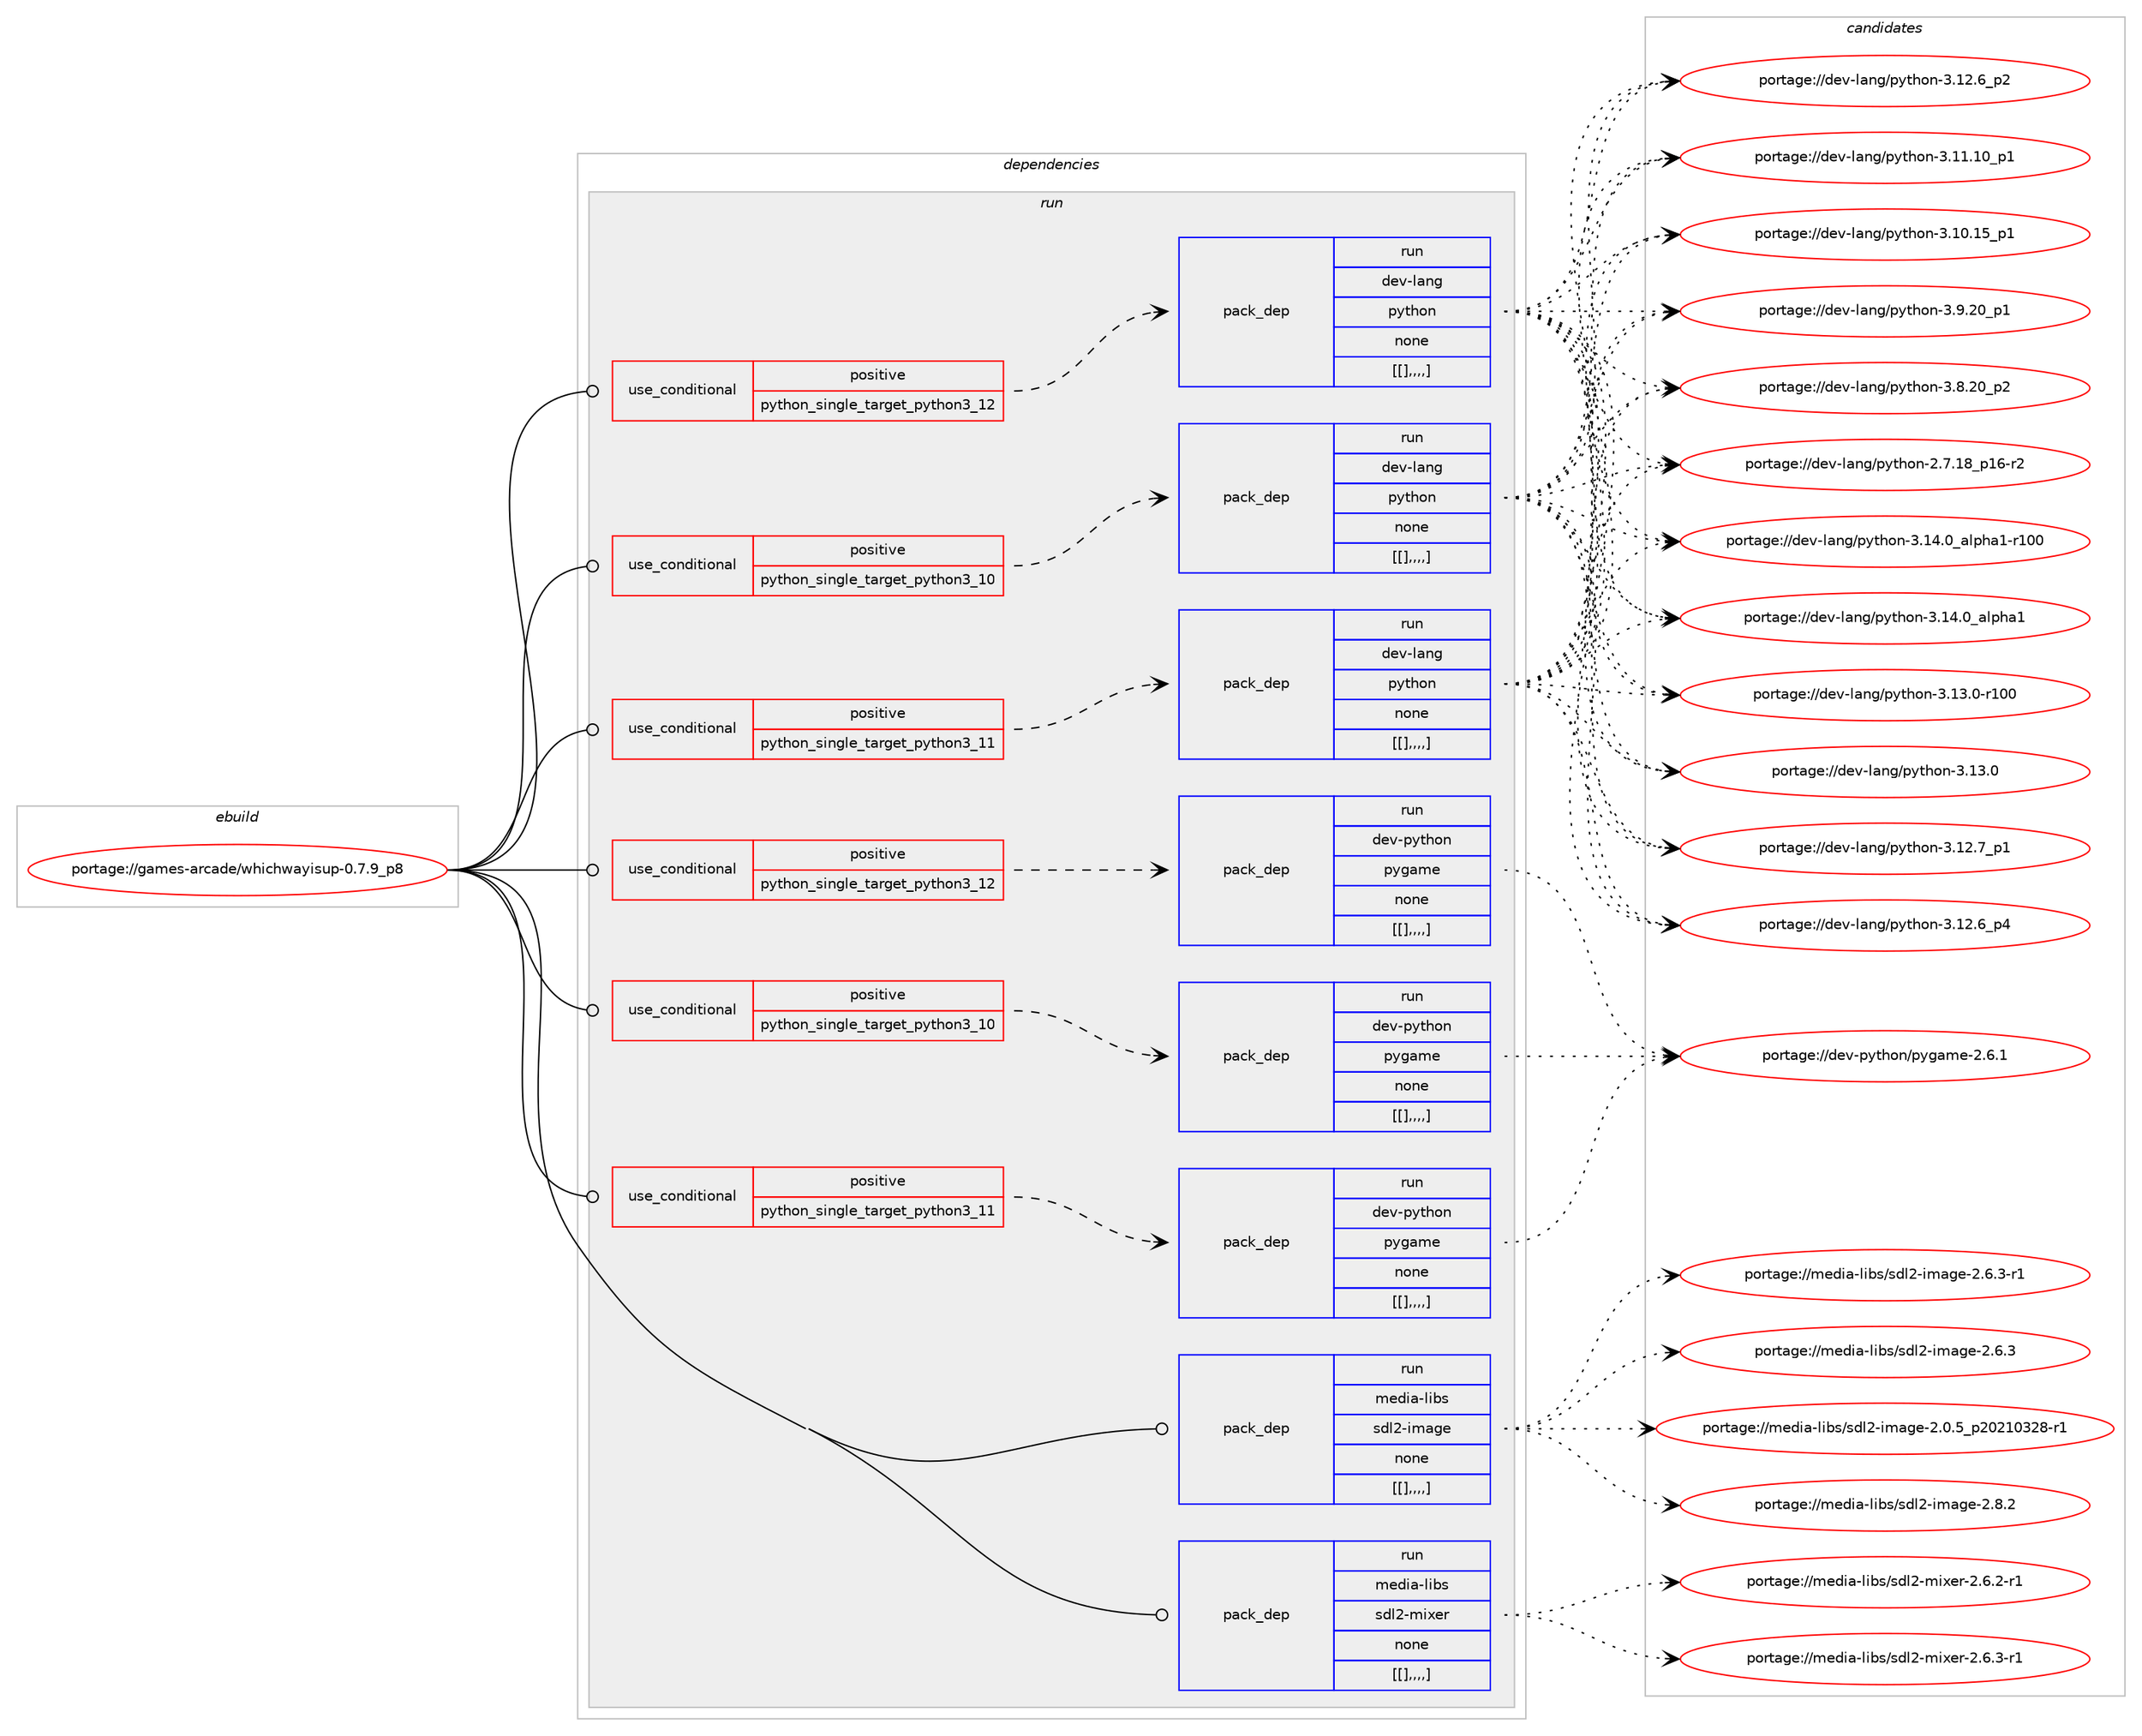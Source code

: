 digraph prolog {

# *************
# Graph options
# *************

newrank=true;
concentrate=true;
compound=true;
graph [rankdir=LR,fontname=Helvetica,fontsize=10,ranksep=1.5];#, ranksep=2.5, nodesep=0.2];
edge  [arrowhead=vee];
node  [fontname=Helvetica,fontsize=10];

# **********
# The ebuild
# **********

subgraph cluster_leftcol {
color=gray;
label=<<i>ebuild</i>>;
id [label="portage://games-arcade/whichwayisup-0.7.9_p8", color=red, width=4, href="../games-arcade/whichwayisup-0.7.9_p8.svg"];
}

# ****************
# The dependencies
# ****************

subgraph cluster_midcol {
color=gray;
label=<<i>dependencies</i>>;
subgraph cluster_compile {
fillcolor="#eeeeee";
style=filled;
label=<<i>compile</i>>;
}
subgraph cluster_compileandrun {
fillcolor="#eeeeee";
style=filled;
label=<<i>compile and run</i>>;
}
subgraph cluster_run {
fillcolor="#eeeeee";
style=filled;
label=<<i>run</i>>;
subgraph cond67715 {
dependency237447 [label=<<TABLE BORDER="0" CELLBORDER="1" CELLSPACING="0" CELLPADDING="4"><TR><TD ROWSPAN="3" CELLPADDING="10">use_conditional</TD></TR><TR><TD>positive</TD></TR><TR><TD>python_single_target_python3_10</TD></TR></TABLE>>, shape=none, color=red];
subgraph pack168165 {
dependency237449 [label=<<TABLE BORDER="0" CELLBORDER="1" CELLSPACING="0" CELLPADDING="4" WIDTH="220"><TR><TD ROWSPAN="6" CELLPADDING="30">pack_dep</TD></TR><TR><TD WIDTH="110">run</TD></TR><TR><TD>dev-lang</TD></TR><TR><TD>python</TD></TR><TR><TD>none</TD></TR><TR><TD>[[],,,,]</TD></TR></TABLE>>, shape=none, color=blue];
}
dependency237447:e -> dependency237449:w [weight=20,style="dashed",arrowhead="vee"];
}
id:e -> dependency237447:w [weight=20,style="solid",arrowhead="odot"];
subgraph cond67718 {
dependency237471 [label=<<TABLE BORDER="0" CELLBORDER="1" CELLSPACING="0" CELLPADDING="4"><TR><TD ROWSPAN="3" CELLPADDING="10">use_conditional</TD></TR><TR><TD>positive</TD></TR><TR><TD>python_single_target_python3_10</TD></TR></TABLE>>, shape=none, color=red];
subgraph pack168184 {
dependency237491 [label=<<TABLE BORDER="0" CELLBORDER="1" CELLSPACING="0" CELLPADDING="4" WIDTH="220"><TR><TD ROWSPAN="6" CELLPADDING="30">pack_dep</TD></TR><TR><TD WIDTH="110">run</TD></TR><TR><TD>dev-python</TD></TR><TR><TD>pygame</TD></TR><TR><TD>none</TD></TR><TR><TD>[[],,,,]</TD></TR></TABLE>>, shape=none, color=blue];
}
dependency237471:e -> dependency237491:w [weight=20,style="dashed",arrowhead="vee"];
}
id:e -> dependency237471:w [weight=20,style="solid",arrowhead="odot"];
subgraph cond67723 {
dependency237540 [label=<<TABLE BORDER="0" CELLBORDER="1" CELLSPACING="0" CELLPADDING="4"><TR><TD ROWSPAN="3" CELLPADDING="10">use_conditional</TD></TR><TR><TD>positive</TD></TR><TR><TD>python_single_target_python3_11</TD></TR></TABLE>>, shape=none, color=red];
subgraph pack168246 {
dependency237543 [label=<<TABLE BORDER="0" CELLBORDER="1" CELLSPACING="0" CELLPADDING="4" WIDTH="220"><TR><TD ROWSPAN="6" CELLPADDING="30">pack_dep</TD></TR><TR><TD WIDTH="110">run</TD></TR><TR><TD>dev-lang</TD></TR><TR><TD>python</TD></TR><TR><TD>none</TD></TR><TR><TD>[[],,,,]</TD></TR></TABLE>>, shape=none, color=blue];
}
dependency237540:e -> dependency237543:w [weight=20,style="dashed",arrowhead="vee"];
}
id:e -> dependency237540:w [weight=20,style="solid",arrowhead="odot"];
subgraph cond67726 {
dependency237561 [label=<<TABLE BORDER="0" CELLBORDER="1" CELLSPACING="0" CELLPADDING="4"><TR><TD ROWSPAN="3" CELLPADDING="10">use_conditional</TD></TR><TR><TD>positive</TD></TR><TR><TD>python_single_target_python3_11</TD></TR></TABLE>>, shape=none, color=red];
subgraph pack168262 {
dependency237621 [label=<<TABLE BORDER="0" CELLBORDER="1" CELLSPACING="0" CELLPADDING="4" WIDTH="220"><TR><TD ROWSPAN="6" CELLPADDING="30">pack_dep</TD></TR><TR><TD WIDTH="110">run</TD></TR><TR><TD>dev-python</TD></TR><TR><TD>pygame</TD></TR><TR><TD>none</TD></TR><TR><TD>[[],,,,]</TD></TR></TABLE>>, shape=none, color=blue];
}
dependency237561:e -> dependency237621:w [weight=20,style="dashed",arrowhead="vee"];
}
id:e -> dependency237561:w [weight=20,style="solid",arrowhead="odot"];
subgraph cond67733 {
dependency237640 [label=<<TABLE BORDER="0" CELLBORDER="1" CELLSPACING="0" CELLPADDING="4"><TR><TD ROWSPAN="3" CELLPADDING="10">use_conditional</TD></TR><TR><TD>positive</TD></TR><TR><TD>python_single_target_python3_12</TD></TR></TABLE>>, shape=none, color=red];
subgraph pack168425 {
dependency237770 [label=<<TABLE BORDER="0" CELLBORDER="1" CELLSPACING="0" CELLPADDING="4" WIDTH="220"><TR><TD ROWSPAN="6" CELLPADDING="30">pack_dep</TD></TR><TR><TD WIDTH="110">run</TD></TR><TR><TD>dev-lang</TD></TR><TR><TD>python</TD></TR><TR><TD>none</TD></TR><TR><TD>[[],,,,]</TD></TR></TABLE>>, shape=none, color=blue];
}
dependency237640:e -> dependency237770:w [weight=20,style="dashed",arrowhead="vee"];
}
id:e -> dependency237640:w [weight=20,style="solid",arrowhead="odot"];
subgraph cond67740 {
dependency237776 [label=<<TABLE BORDER="0" CELLBORDER="1" CELLSPACING="0" CELLPADDING="4"><TR><TD ROWSPAN="3" CELLPADDING="10">use_conditional</TD></TR><TR><TD>positive</TD></TR><TR><TD>python_single_target_python3_12</TD></TR></TABLE>>, shape=none, color=red];
subgraph pack168479 {
dependency237822 [label=<<TABLE BORDER="0" CELLBORDER="1" CELLSPACING="0" CELLPADDING="4" WIDTH="220"><TR><TD ROWSPAN="6" CELLPADDING="30">pack_dep</TD></TR><TR><TD WIDTH="110">run</TD></TR><TR><TD>dev-python</TD></TR><TR><TD>pygame</TD></TR><TR><TD>none</TD></TR><TR><TD>[[],,,,]</TD></TR></TABLE>>, shape=none, color=blue];
}
dependency237776:e -> dependency237822:w [weight=20,style="dashed",arrowhead="vee"];
}
id:e -> dependency237776:w [weight=20,style="solid",arrowhead="odot"];
subgraph pack168508 {
dependency237840 [label=<<TABLE BORDER="0" CELLBORDER="1" CELLSPACING="0" CELLPADDING="4" WIDTH="220"><TR><TD ROWSPAN="6" CELLPADDING="30">pack_dep</TD></TR><TR><TD WIDTH="110">run</TD></TR><TR><TD>media-libs</TD></TR><TR><TD>sdl2-image</TD></TR><TR><TD>none</TD></TR><TR><TD>[[],,,,]</TD></TR></TABLE>>, shape=none, color=blue];
}
id:e -> dependency237840:w [weight=20,style="solid",arrowhead="odot"];
subgraph pack168524 {
dependency237909 [label=<<TABLE BORDER="0" CELLBORDER="1" CELLSPACING="0" CELLPADDING="4" WIDTH="220"><TR><TD ROWSPAN="6" CELLPADDING="30">pack_dep</TD></TR><TR><TD WIDTH="110">run</TD></TR><TR><TD>media-libs</TD></TR><TR><TD>sdl2-mixer</TD></TR><TR><TD>none</TD></TR><TR><TD>[[],,,,]</TD></TR></TABLE>>, shape=none, color=blue];
}
id:e -> dependency237909:w [weight=20,style="solid",arrowhead="odot"];
}
}

# **************
# The candidates
# **************

subgraph cluster_choices {
rank=same;
color=gray;
label=<<i>candidates</i>>;

subgraph choice167730 {
color=black;
nodesep=1;
choice100101118451089711010347112121116104111110455146495246489597108112104974945114494848 [label="portage://dev-lang/python-3.14.0_alpha1-r100", color=red, width=4,href="../dev-lang/python-3.14.0_alpha1-r100.svg"];
choice1001011184510897110103471121211161041111104551464952464895971081121049749 [label="portage://dev-lang/python-3.14.0_alpha1", color=red, width=4,href="../dev-lang/python-3.14.0_alpha1.svg"];
choice1001011184510897110103471121211161041111104551464951464845114494848 [label="portage://dev-lang/python-3.13.0-r100", color=red, width=4,href="../dev-lang/python-3.13.0-r100.svg"];
choice10010111845108971101034711212111610411111045514649514648 [label="portage://dev-lang/python-3.13.0", color=red, width=4,href="../dev-lang/python-3.13.0.svg"];
choice100101118451089711010347112121116104111110455146495046559511249 [label="portage://dev-lang/python-3.12.7_p1", color=red, width=4,href="../dev-lang/python-3.12.7_p1.svg"];
choice100101118451089711010347112121116104111110455146495046549511252 [label="portage://dev-lang/python-3.12.6_p4", color=red, width=4,href="../dev-lang/python-3.12.6_p4.svg"];
choice100101118451089711010347112121116104111110455146495046549511250 [label="portage://dev-lang/python-3.12.6_p2", color=red, width=4,href="../dev-lang/python-3.12.6_p2.svg"];
choice10010111845108971101034711212111610411111045514649494649489511249 [label="portage://dev-lang/python-3.11.10_p1", color=red, width=4,href="../dev-lang/python-3.11.10_p1.svg"];
choice10010111845108971101034711212111610411111045514649484649539511249 [label="portage://dev-lang/python-3.10.15_p1", color=red, width=4,href="../dev-lang/python-3.10.15_p1.svg"];
choice100101118451089711010347112121116104111110455146574650489511249 [label="portage://dev-lang/python-3.9.20_p1", color=red, width=4,href="../dev-lang/python-3.9.20_p1.svg"];
choice100101118451089711010347112121116104111110455146564650489511250 [label="portage://dev-lang/python-3.8.20_p2", color=red, width=4,href="../dev-lang/python-3.8.20_p2.svg"];
choice100101118451089711010347112121116104111110455046554649569511249544511450 [label="portage://dev-lang/python-2.7.18_p16-r2", color=red, width=4,href="../dev-lang/python-2.7.18_p16-r2.svg"];
dependency237449:e -> choice100101118451089711010347112121116104111110455146495246489597108112104974945114494848:w [style=dotted,weight="100"];
dependency237449:e -> choice1001011184510897110103471121211161041111104551464952464895971081121049749:w [style=dotted,weight="100"];
dependency237449:e -> choice1001011184510897110103471121211161041111104551464951464845114494848:w [style=dotted,weight="100"];
dependency237449:e -> choice10010111845108971101034711212111610411111045514649514648:w [style=dotted,weight="100"];
dependency237449:e -> choice100101118451089711010347112121116104111110455146495046559511249:w [style=dotted,weight="100"];
dependency237449:e -> choice100101118451089711010347112121116104111110455146495046549511252:w [style=dotted,weight="100"];
dependency237449:e -> choice100101118451089711010347112121116104111110455146495046549511250:w [style=dotted,weight="100"];
dependency237449:e -> choice10010111845108971101034711212111610411111045514649494649489511249:w [style=dotted,weight="100"];
dependency237449:e -> choice10010111845108971101034711212111610411111045514649484649539511249:w [style=dotted,weight="100"];
dependency237449:e -> choice100101118451089711010347112121116104111110455146574650489511249:w [style=dotted,weight="100"];
dependency237449:e -> choice100101118451089711010347112121116104111110455146564650489511250:w [style=dotted,weight="100"];
dependency237449:e -> choice100101118451089711010347112121116104111110455046554649569511249544511450:w [style=dotted,weight="100"];
}
subgraph choice167746 {
color=black;
nodesep=1;
choice100101118451121211161041111104711212110397109101455046544649 [label="portage://dev-python/pygame-2.6.1", color=red, width=4,href="../dev-python/pygame-2.6.1.svg"];
dependency237491:e -> choice100101118451121211161041111104711212110397109101455046544649:w [style=dotted,weight="100"];
}
subgraph choice167749 {
color=black;
nodesep=1;
choice100101118451089711010347112121116104111110455146495246489597108112104974945114494848 [label="portage://dev-lang/python-3.14.0_alpha1-r100", color=red, width=4,href="../dev-lang/python-3.14.0_alpha1-r100.svg"];
choice1001011184510897110103471121211161041111104551464952464895971081121049749 [label="portage://dev-lang/python-3.14.0_alpha1", color=red, width=4,href="../dev-lang/python-3.14.0_alpha1.svg"];
choice1001011184510897110103471121211161041111104551464951464845114494848 [label="portage://dev-lang/python-3.13.0-r100", color=red, width=4,href="../dev-lang/python-3.13.0-r100.svg"];
choice10010111845108971101034711212111610411111045514649514648 [label="portage://dev-lang/python-3.13.0", color=red, width=4,href="../dev-lang/python-3.13.0.svg"];
choice100101118451089711010347112121116104111110455146495046559511249 [label="portage://dev-lang/python-3.12.7_p1", color=red, width=4,href="../dev-lang/python-3.12.7_p1.svg"];
choice100101118451089711010347112121116104111110455146495046549511252 [label="portage://dev-lang/python-3.12.6_p4", color=red, width=4,href="../dev-lang/python-3.12.6_p4.svg"];
choice100101118451089711010347112121116104111110455146495046549511250 [label="portage://dev-lang/python-3.12.6_p2", color=red, width=4,href="../dev-lang/python-3.12.6_p2.svg"];
choice10010111845108971101034711212111610411111045514649494649489511249 [label="portage://dev-lang/python-3.11.10_p1", color=red, width=4,href="../dev-lang/python-3.11.10_p1.svg"];
choice10010111845108971101034711212111610411111045514649484649539511249 [label="portage://dev-lang/python-3.10.15_p1", color=red, width=4,href="../dev-lang/python-3.10.15_p1.svg"];
choice100101118451089711010347112121116104111110455146574650489511249 [label="portage://dev-lang/python-3.9.20_p1", color=red, width=4,href="../dev-lang/python-3.9.20_p1.svg"];
choice100101118451089711010347112121116104111110455146564650489511250 [label="portage://dev-lang/python-3.8.20_p2", color=red, width=4,href="../dev-lang/python-3.8.20_p2.svg"];
choice100101118451089711010347112121116104111110455046554649569511249544511450 [label="portage://dev-lang/python-2.7.18_p16-r2", color=red, width=4,href="../dev-lang/python-2.7.18_p16-r2.svg"];
dependency237543:e -> choice100101118451089711010347112121116104111110455146495246489597108112104974945114494848:w [style=dotted,weight="100"];
dependency237543:e -> choice1001011184510897110103471121211161041111104551464952464895971081121049749:w [style=dotted,weight="100"];
dependency237543:e -> choice1001011184510897110103471121211161041111104551464951464845114494848:w [style=dotted,weight="100"];
dependency237543:e -> choice10010111845108971101034711212111610411111045514649514648:w [style=dotted,weight="100"];
dependency237543:e -> choice100101118451089711010347112121116104111110455146495046559511249:w [style=dotted,weight="100"];
dependency237543:e -> choice100101118451089711010347112121116104111110455146495046549511252:w [style=dotted,weight="100"];
dependency237543:e -> choice100101118451089711010347112121116104111110455146495046549511250:w [style=dotted,weight="100"];
dependency237543:e -> choice10010111845108971101034711212111610411111045514649494649489511249:w [style=dotted,weight="100"];
dependency237543:e -> choice10010111845108971101034711212111610411111045514649484649539511249:w [style=dotted,weight="100"];
dependency237543:e -> choice100101118451089711010347112121116104111110455146574650489511249:w [style=dotted,weight="100"];
dependency237543:e -> choice100101118451089711010347112121116104111110455146564650489511250:w [style=dotted,weight="100"];
dependency237543:e -> choice100101118451089711010347112121116104111110455046554649569511249544511450:w [style=dotted,weight="100"];
}
subgraph choice167761 {
color=black;
nodesep=1;
choice100101118451121211161041111104711212110397109101455046544649 [label="portage://dev-python/pygame-2.6.1", color=red, width=4,href="../dev-python/pygame-2.6.1.svg"];
dependency237621:e -> choice100101118451121211161041111104711212110397109101455046544649:w [style=dotted,weight="100"];
}
subgraph choice167800 {
color=black;
nodesep=1;
choice100101118451089711010347112121116104111110455146495246489597108112104974945114494848 [label="portage://dev-lang/python-3.14.0_alpha1-r100", color=red, width=4,href="../dev-lang/python-3.14.0_alpha1-r100.svg"];
choice1001011184510897110103471121211161041111104551464952464895971081121049749 [label="portage://dev-lang/python-3.14.0_alpha1", color=red, width=4,href="../dev-lang/python-3.14.0_alpha1.svg"];
choice1001011184510897110103471121211161041111104551464951464845114494848 [label="portage://dev-lang/python-3.13.0-r100", color=red, width=4,href="../dev-lang/python-3.13.0-r100.svg"];
choice10010111845108971101034711212111610411111045514649514648 [label="portage://dev-lang/python-3.13.0", color=red, width=4,href="../dev-lang/python-3.13.0.svg"];
choice100101118451089711010347112121116104111110455146495046559511249 [label="portage://dev-lang/python-3.12.7_p1", color=red, width=4,href="../dev-lang/python-3.12.7_p1.svg"];
choice100101118451089711010347112121116104111110455146495046549511252 [label="portage://dev-lang/python-3.12.6_p4", color=red, width=4,href="../dev-lang/python-3.12.6_p4.svg"];
choice100101118451089711010347112121116104111110455146495046549511250 [label="portage://dev-lang/python-3.12.6_p2", color=red, width=4,href="../dev-lang/python-3.12.6_p2.svg"];
choice10010111845108971101034711212111610411111045514649494649489511249 [label="portage://dev-lang/python-3.11.10_p1", color=red, width=4,href="../dev-lang/python-3.11.10_p1.svg"];
choice10010111845108971101034711212111610411111045514649484649539511249 [label="portage://dev-lang/python-3.10.15_p1", color=red, width=4,href="../dev-lang/python-3.10.15_p1.svg"];
choice100101118451089711010347112121116104111110455146574650489511249 [label="portage://dev-lang/python-3.9.20_p1", color=red, width=4,href="../dev-lang/python-3.9.20_p1.svg"];
choice100101118451089711010347112121116104111110455146564650489511250 [label="portage://dev-lang/python-3.8.20_p2", color=red, width=4,href="../dev-lang/python-3.8.20_p2.svg"];
choice100101118451089711010347112121116104111110455046554649569511249544511450 [label="portage://dev-lang/python-2.7.18_p16-r2", color=red, width=4,href="../dev-lang/python-2.7.18_p16-r2.svg"];
dependency237770:e -> choice100101118451089711010347112121116104111110455146495246489597108112104974945114494848:w [style=dotted,weight="100"];
dependency237770:e -> choice1001011184510897110103471121211161041111104551464952464895971081121049749:w [style=dotted,weight="100"];
dependency237770:e -> choice1001011184510897110103471121211161041111104551464951464845114494848:w [style=dotted,weight="100"];
dependency237770:e -> choice10010111845108971101034711212111610411111045514649514648:w [style=dotted,weight="100"];
dependency237770:e -> choice100101118451089711010347112121116104111110455146495046559511249:w [style=dotted,weight="100"];
dependency237770:e -> choice100101118451089711010347112121116104111110455146495046549511252:w [style=dotted,weight="100"];
dependency237770:e -> choice100101118451089711010347112121116104111110455146495046549511250:w [style=dotted,weight="100"];
dependency237770:e -> choice10010111845108971101034711212111610411111045514649494649489511249:w [style=dotted,weight="100"];
dependency237770:e -> choice10010111845108971101034711212111610411111045514649484649539511249:w [style=dotted,weight="100"];
dependency237770:e -> choice100101118451089711010347112121116104111110455146574650489511249:w [style=dotted,weight="100"];
dependency237770:e -> choice100101118451089711010347112121116104111110455146564650489511250:w [style=dotted,weight="100"];
dependency237770:e -> choice100101118451089711010347112121116104111110455046554649569511249544511450:w [style=dotted,weight="100"];
}
subgraph choice167806 {
color=black;
nodesep=1;
choice100101118451121211161041111104711212110397109101455046544649 [label="portage://dev-python/pygame-2.6.1", color=red, width=4,href="../dev-python/pygame-2.6.1.svg"];
dependency237822:e -> choice100101118451121211161041111104711212110397109101455046544649:w [style=dotted,weight="100"];
}
subgraph choice167823 {
color=black;
nodesep=1;
choice10910110010597451081059811547115100108504510510997103101455046564650 [label="portage://media-libs/sdl2-image-2.8.2", color=red, width=4,href="../media-libs/sdl2-image-2.8.2.svg"];
choice109101100105974510810598115471151001085045105109971031014550465446514511449 [label="portage://media-libs/sdl2-image-2.6.3-r1", color=red, width=4,href="../media-libs/sdl2-image-2.6.3-r1.svg"];
choice10910110010597451081059811547115100108504510510997103101455046544651 [label="portage://media-libs/sdl2-image-2.6.3", color=red, width=4,href="../media-libs/sdl2-image-2.6.3.svg"];
choice109101100105974510810598115471151001085045105109971031014550464846539511250485049485150564511449 [label="portage://media-libs/sdl2-image-2.0.5_p20210328-r1", color=red, width=4,href="../media-libs/sdl2-image-2.0.5_p20210328-r1.svg"];
dependency237840:e -> choice10910110010597451081059811547115100108504510510997103101455046564650:w [style=dotted,weight="100"];
dependency237840:e -> choice109101100105974510810598115471151001085045105109971031014550465446514511449:w [style=dotted,weight="100"];
dependency237840:e -> choice10910110010597451081059811547115100108504510510997103101455046544651:w [style=dotted,weight="100"];
dependency237840:e -> choice109101100105974510810598115471151001085045105109971031014550464846539511250485049485150564511449:w [style=dotted,weight="100"];
}
subgraph choice167827 {
color=black;
nodesep=1;
choice1091011001059745108105981154711510010850451091051201011144550465446514511449 [label="portage://media-libs/sdl2-mixer-2.6.3-r1", color=red, width=4,href="../media-libs/sdl2-mixer-2.6.3-r1.svg"];
choice1091011001059745108105981154711510010850451091051201011144550465446504511449 [label="portage://media-libs/sdl2-mixer-2.6.2-r1", color=red, width=4,href="../media-libs/sdl2-mixer-2.6.2-r1.svg"];
dependency237909:e -> choice1091011001059745108105981154711510010850451091051201011144550465446514511449:w [style=dotted,weight="100"];
dependency237909:e -> choice1091011001059745108105981154711510010850451091051201011144550465446504511449:w [style=dotted,weight="100"];
}
}

}
